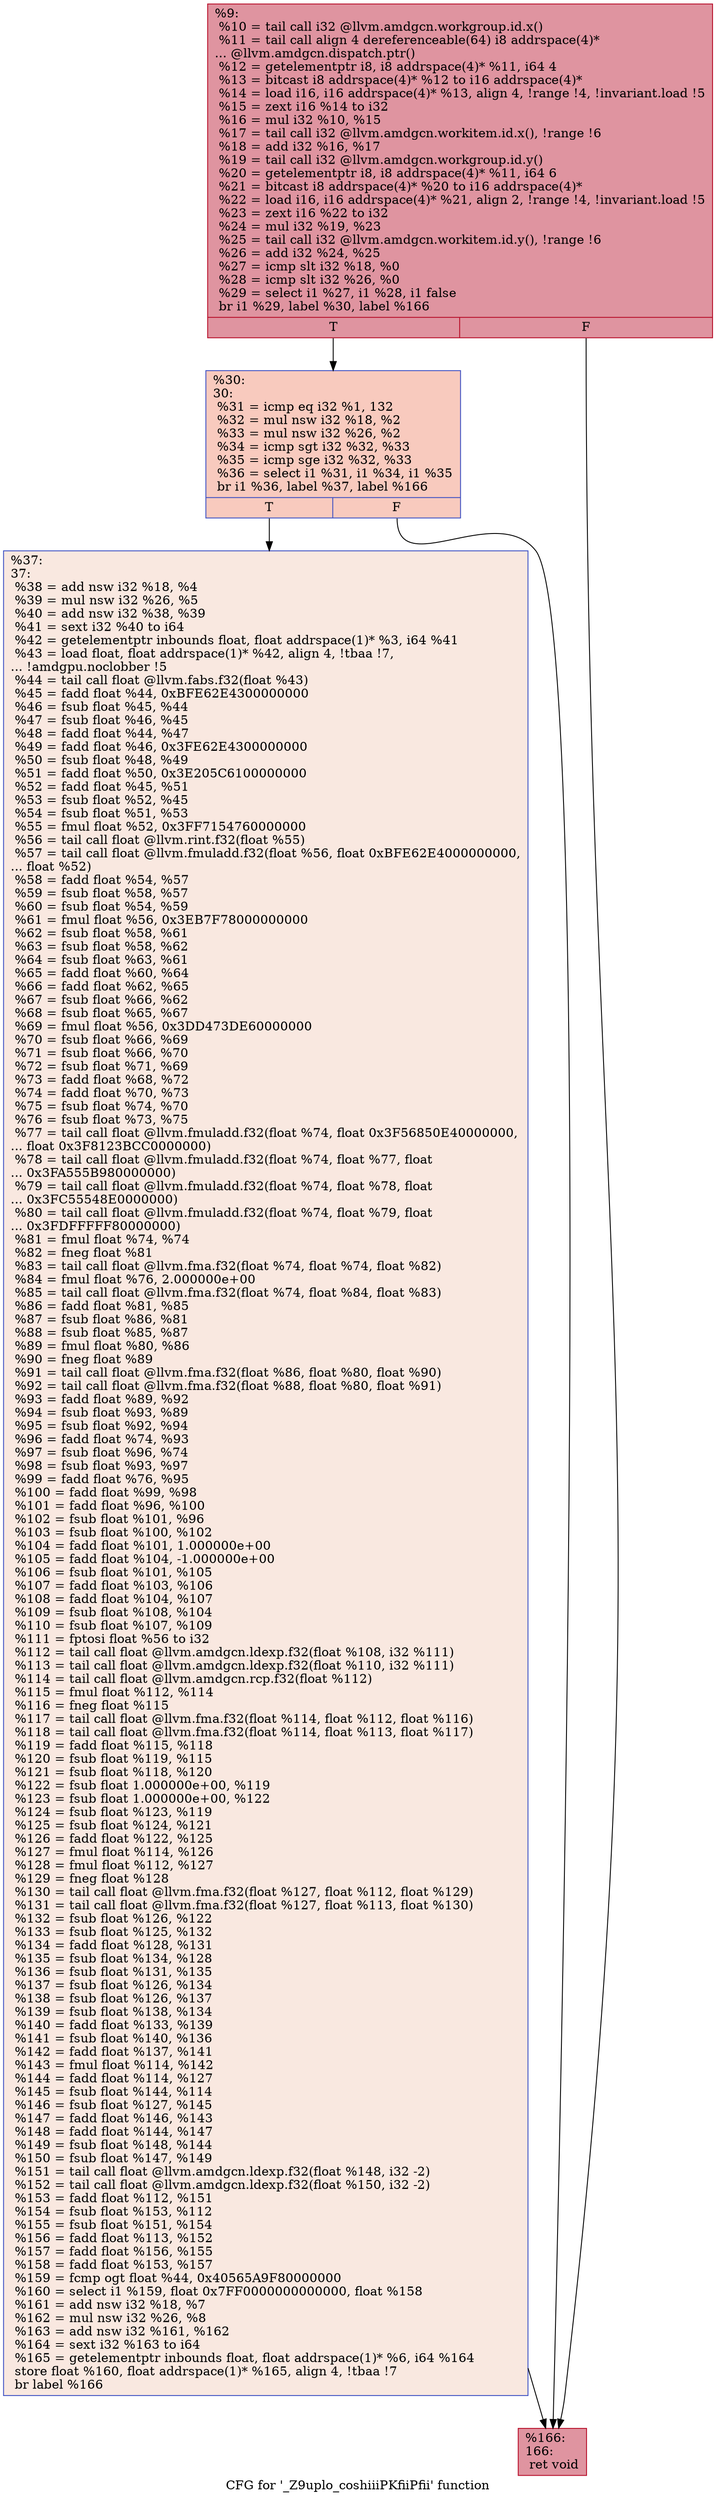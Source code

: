digraph "CFG for '_Z9uplo_coshiiiPKfiiPfii' function" {
	label="CFG for '_Z9uplo_coshiiiPKfiiPfii' function";

	Node0x4f4a020 [shape=record,color="#b70d28ff", style=filled, fillcolor="#b70d2870",label="{%9:\l  %10 = tail call i32 @llvm.amdgcn.workgroup.id.x()\l  %11 = tail call align 4 dereferenceable(64) i8 addrspace(4)*\l... @llvm.amdgcn.dispatch.ptr()\l  %12 = getelementptr i8, i8 addrspace(4)* %11, i64 4\l  %13 = bitcast i8 addrspace(4)* %12 to i16 addrspace(4)*\l  %14 = load i16, i16 addrspace(4)* %13, align 4, !range !4, !invariant.load !5\l  %15 = zext i16 %14 to i32\l  %16 = mul i32 %10, %15\l  %17 = tail call i32 @llvm.amdgcn.workitem.id.x(), !range !6\l  %18 = add i32 %16, %17\l  %19 = tail call i32 @llvm.amdgcn.workgroup.id.y()\l  %20 = getelementptr i8, i8 addrspace(4)* %11, i64 6\l  %21 = bitcast i8 addrspace(4)* %20 to i16 addrspace(4)*\l  %22 = load i16, i16 addrspace(4)* %21, align 2, !range !4, !invariant.load !5\l  %23 = zext i16 %22 to i32\l  %24 = mul i32 %19, %23\l  %25 = tail call i32 @llvm.amdgcn.workitem.id.y(), !range !6\l  %26 = add i32 %24, %25\l  %27 = icmp slt i32 %18, %0\l  %28 = icmp slt i32 %26, %0\l  %29 = select i1 %27, i1 %28, i1 false\l  br i1 %29, label %30, label %166\l|{<s0>T|<s1>F}}"];
	Node0x4f4a020:s0 -> Node0x4f4e5e0;
	Node0x4f4a020:s1 -> Node0x4f4e670;
	Node0x4f4e5e0 [shape=record,color="#3d50c3ff", style=filled, fillcolor="#ef886b70",label="{%30:\l30:                                               \l  %31 = icmp eq i32 %1, 132\l  %32 = mul nsw i32 %18, %2\l  %33 = mul nsw i32 %26, %2\l  %34 = icmp sgt i32 %32, %33\l  %35 = icmp sge i32 %32, %33\l  %36 = select i1 %31, i1 %34, i1 %35\l  br i1 %36, label %37, label %166\l|{<s0>T|<s1>F}}"];
	Node0x4f4e5e0:s0 -> Node0x4f4c660;
	Node0x4f4e5e0:s1 -> Node0x4f4e670;
	Node0x4f4c660 [shape=record,color="#3d50c3ff", style=filled, fillcolor="#f1ccb870",label="{%37:\l37:                                               \l  %38 = add nsw i32 %18, %4\l  %39 = mul nsw i32 %26, %5\l  %40 = add nsw i32 %38, %39\l  %41 = sext i32 %40 to i64\l  %42 = getelementptr inbounds float, float addrspace(1)* %3, i64 %41\l  %43 = load float, float addrspace(1)* %42, align 4, !tbaa !7,\l... !amdgpu.noclobber !5\l  %44 = tail call float @llvm.fabs.f32(float %43)\l  %45 = fadd float %44, 0xBFE62E4300000000\l  %46 = fsub float %45, %44\l  %47 = fsub float %46, %45\l  %48 = fadd float %44, %47\l  %49 = fadd float %46, 0x3FE62E4300000000\l  %50 = fsub float %48, %49\l  %51 = fadd float %50, 0x3E205C6100000000\l  %52 = fadd float %45, %51\l  %53 = fsub float %52, %45\l  %54 = fsub float %51, %53\l  %55 = fmul float %52, 0x3FF7154760000000\l  %56 = tail call float @llvm.rint.f32(float %55)\l  %57 = tail call float @llvm.fmuladd.f32(float %56, float 0xBFE62E4000000000,\l... float %52)\l  %58 = fadd float %54, %57\l  %59 = fsub float %58, %57\l  %60 = fsub float %54, %59\l  %61 = fmul float %56, 0x3EB7F78000000000\l  %62 = fsub float %58, %61\l  %63 = fsub float %58, %62\l  %64 = fsub float %63, %61\l  %65 = fadd float %60, %64\l  %66 = fadd float %62, %65\l  %67 = fsub float %66, %62\l  %68 = fsub float %65, %67\l  %69 = fmul float %56, 0x3DD473DE60000000\l  %70 = fsub float %66, %69\l  %71 = fsub float %66, %70\l  %72 = fsub float %71, %69\l  %73 = fadd float %68, %72\l  %74 = fadd float %70, %73\l  %75 = fsub float %74, %70\l  %76 = fsub float %73, %75\l  %77 = tail call float @llvm.fmuladd.f32(float %74, float 0x3F56850E40000000,\l... float 0x3F8123BCC0000000)\l  %78 = tail call float @llvm.fmuladd.f32(float %74, float %77, float\l... 0x3FA555B980000000)\l  %79 = tail call float @llvm.fmuladd.f32(float %74, float %78, float\l... 0x3FC55548E0000000)\l  %80 = tail call float @llvm.fmuladd.f32(float %74, float %79, float\l... 0x3FDFFFFF80000000)\l  %81 = fmul float %74, %74\l  %82 = fneg float %81\l  %83 = tail call float @llvm.fma.f32(float %74, float %74, float %82)\l  %84 = fmul float %76, 2.000000e+00\l  %85 = tail call float @llvm.fma.f32(float %74, float %84, float %83)\l  %86 = fadd float %81, %85\l  %87 = fsub float %86, %81\l  %88 = fsub float %85, %87\l  %89 = fmul float %80, %86\l  %90 = fneg float %89\l  %91 = tail call float @llvm.fma.f32(float %86, float %80, float %90)\l  %92 = tail call float @llvm.fma.f32(float %88, float %80, float %91)\l  %93 = fadd float %89, %92\l  %94 = fsub float %93, %89\l  %95 = fsub float %92, %94\l  %96 = fadd float %74, %93\l  %97 = fsub float %96, %74\l  %98 = fsub float %93, %97\l  %99 = fadd float %76, %95\l  %100 = fadd float %99, %98\l  %101 = fadd float %96, %100\l  %102 = fsub float %101, %96\l  %103 = fsub float %100, %102\l  %104 = fadd float %101, 1.000000e+00\l  %105 = fadd float %104, -1.000000e+00\l  %106 = fsub float %101, %105\l  %107 = fadd float %103, %106\l  %108 = fadd float %104, %107\l  %109 = fsub float %108, %104\l  %110 = fsub float %107, %109\l  %111 = fptosi float %56 to i32\l  %112 = tail call float @llvm.amdgcn.ldexp.f32(float %108, i32 %111)\l  %113 = tail call float @llvm.amdgcn.ldexp.f32(float %110, i32 %111)\l  %114 = tail call float @llvm.amdgcn.rcp.f32(float %112)\l  %115 = fmul float %112, %114\l  %116 = fneg float %115\l  %117 = tail call float @llvm.fma.f32(float %114, float %112, float %116)\l  %118 = tail call float @llvm.fma.f32(float %114, float %113, float %117)\l  %119 = fadd float %115, %118\l  %120 = fsub float %119, %115\l  %121 = fsub float %118, %120\l  %122 = fsub float 1.000000e+00, %119\l  %123 = fsub float 1.000000e+00, %122\l  %124 = fsub float %123, %119\l  %125 = fsub float %124, %121\l  %126 = fadd float %122, %125\l  %127 = fmul float %114, %126\l  %128 = fmul float %112, %127\l  %129 = fneg float %128\l  %130 = tail call float @llvm.fma.f32(float %127, float %112, float %129)\l  %131 = tail call float @llvm.fma.f32(float %127, float %113, float %130)\l  %132 = fsub float %126, %122\l  %133 = fsub float %125, %132\l  %134 = fadd float %128, %131\l  %135 = fsub float %134, %128\l  %136 = fsub float %131, %135\l  %137 = fsub float %126, %134\l  %138 = fsub float %126, %137\l  %139 = fsub float %138, %134\l  %140 = fadd float %133, %139\l  %141 = fsub float %140, %136\l  %142 = fadd float %137, %141\l  %143 = fmul float %114, %142\l  %144 = fadd float %114, %127\l  %145 = fsub float %144, %114\l  %146 = fsub float %127, %145\l  %147 = fadd float %146, %143\l  %148 = fadd float %144, %147\l  %149 = fsub float %148, %144\l  %150 = fsub float %147, %149\l  %151 = tail call float @llvm.amdgcn.ldexp.f32(float %148, i32 -2)\l  %152 = tail call float @llvm.amdgcn.ldexp.f32(float %150, i32 -2)\l  %153 = fadd float %112, %151\l  %154 = fsub float %153, %112\l  %155 = fsub float %151, %154\l  %156 = fadd float %113, %152\l  %157 = fadd float %156, %155\l  %158 = fadd float %153, %157\l  %159 = fcmp ogt float %44, 0x40565A9F80000000\l  %160 = select i1 %159, float 0x7FF0000000000000, float %158\l  %161 = add nsw i32 %18, %7\l  %162 = mul nsw i32 %26, %8\l  %163 = add nsw i32 %161, %162\l  %164 = sext i32 %163 to i64\l  %165 = getelementptr inbounds float, float addrspace(1)* %6, i64 %164\l  store float %160, float addrspace(1)* %165, align 4, !tbaa !7\l  br label %166\l}"];
	Node0x4f4c660 -> Node0x4f4e670;
	Node0x4f4e670 [shape=record,color="#b70d28ff", style=filled, fillcolor="#b70d2870",label="{%166:\l166:                                              \l  ret void\l}"];
}
